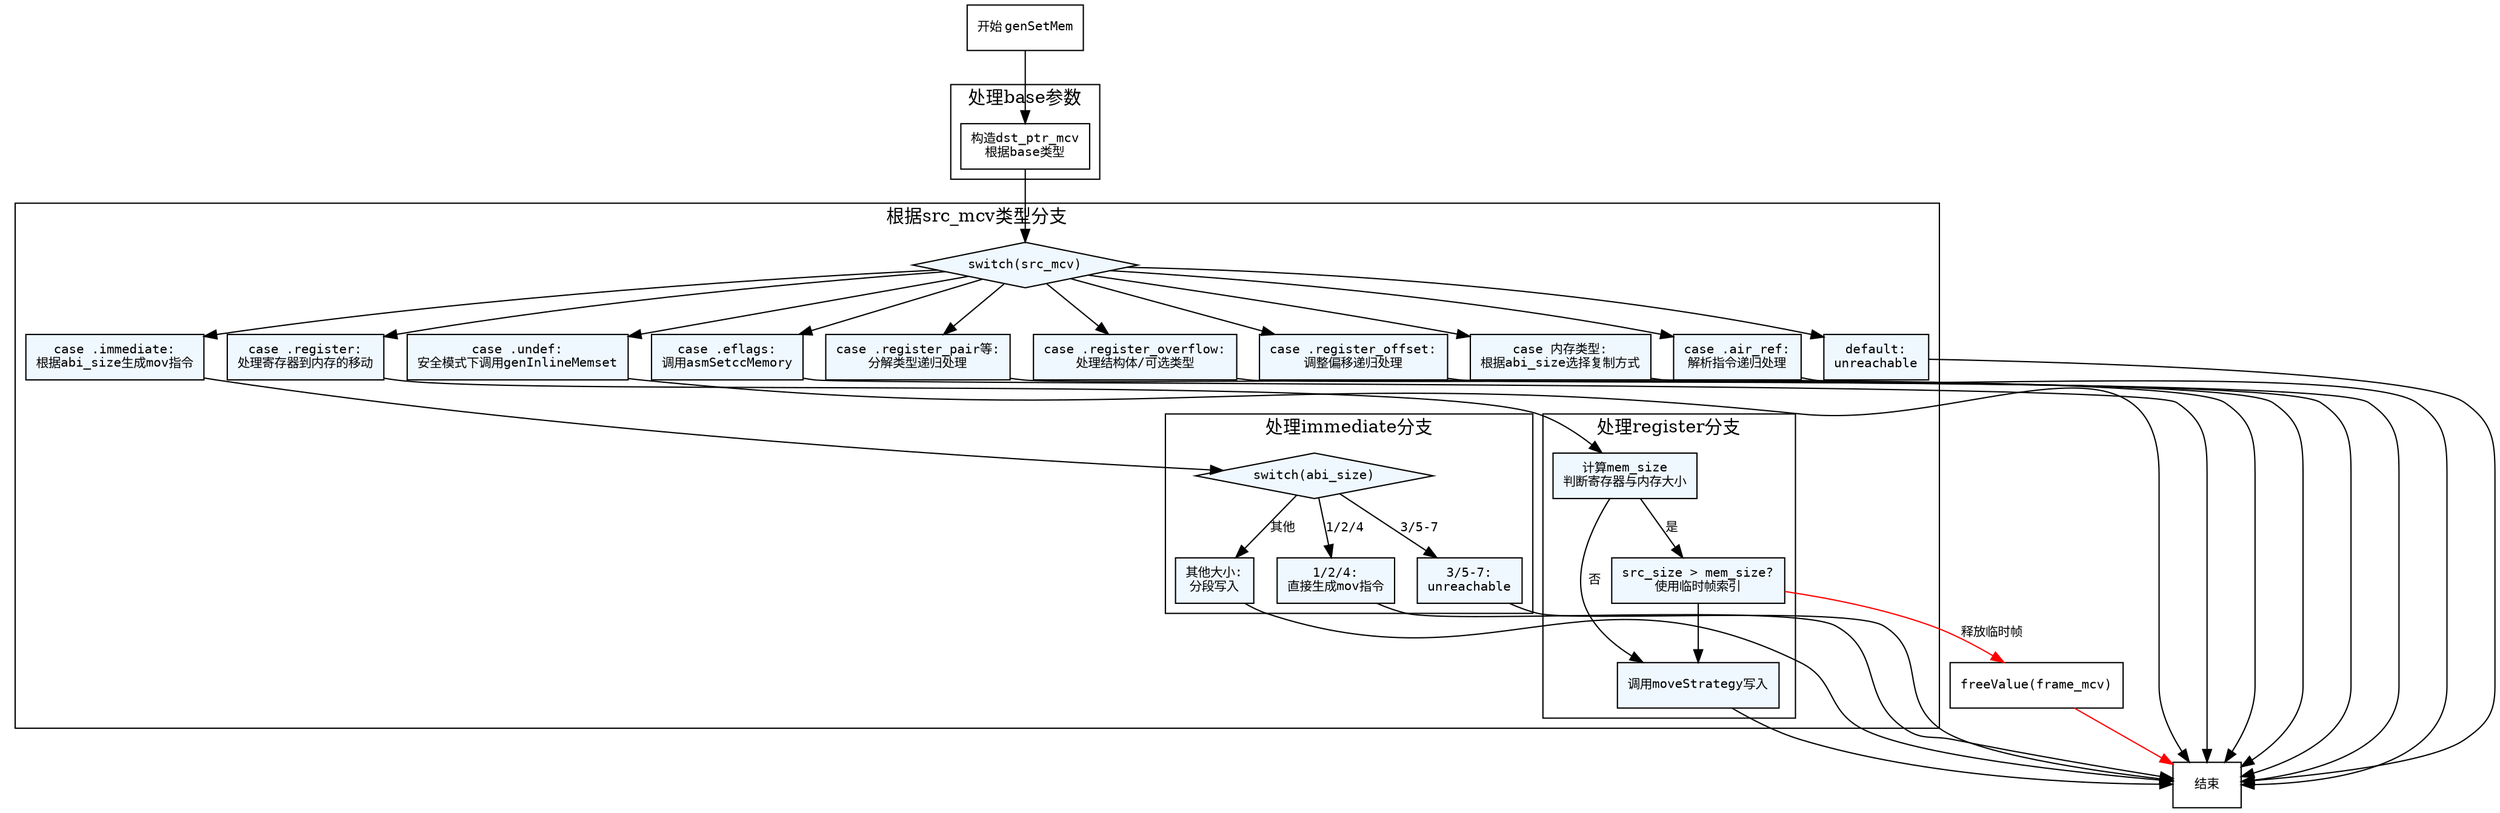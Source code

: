 
digraph genSetMem {
    node [shape=rectangle, fontname="Courier", fontsize=10];
    edge [fontname="Courier", fontsize=10];
    
    Start [label="开始 genSetMem"];
    End [label="结束"];
    
    subgraph cluster_base_handling {
        label="处理base参数";
        ComputeDstPtr [label="构造dst_ptr_mcv\n根据base类型"];
    }
    
    subgraph cluster_switch_src_mcv {
        label="根据src_mcv类型分支";
        node [style=filled, fillcolor="#F0F8FF"];
        
        SwitchSrcMCV [label="switch(src_mcv)", shape=diamond];
        
        // 分支节点
        CaseUndef [label="case .undef:\n安全模式下调用genInlineMemset"];
        CaseImmediate [label="case .immediate:\n根据abi_size生成mov指令"];
        CaseEflags [label="case .eflags:\n调用asmSetccMemory"];
        CaseRegister [label="case .register:\n处理寄存器到内存的移动"];
        CaseRegisterPair [label="case .register_pair等:\n分解类型递归处理"];
        CaseRegOverflow [label="case .register_overflow:\n处理结构体/可选类型"];
        CaseRegOffset [label="case .register_offset:\n调整偏移递归处理"];
        CaseMemory [label="case 内存类型:\n根据abi_size选择复制方式"];
        CaseAirRef [label="case .air_ref:\n解析指令递归处理"];
        DefaultUnreachable [label="default:\nunreachable"];
        
        // 子分支处理
        subgraph cluster_immediate_handling {
            label="处理immediate分支";
            ImmediateSwitchSize [label="switch(abi_size)", shape=diamond];
            Size124 [label="1/2/4:\n直接生成mov指令"];
            Size357 [label="3/5-7:\nunreachable"];
            SizeOther [label="其他大小:\n分段写入"];
        }
        
        subgraph cluster_register_handling {
            label="处理register分支";
            CheckMemSize [label="计算mem_size\n判断寄存器与内存大小"];
            BiggerThanMem [label="src_size > mem_size?\n使用临时帧索引"];
            CopyViaStrategy [label="调用moveStrategy写入"];
        }
    }
    
    // 主流程连接
    Start -> ComputeDstPtr -> SwitchSrcMCV;
    
    // 分支连接
    SwitchSrcMCV -> CaseUndef;
    SwitchSrcMCV -> CaseImmediate;
    SwitchSrcMCV -> CaseEflags;
    SwitchSrcMCV -> CaseRegister;
    SwitchSrcMCV -> CaseRegisterPair;
    SwitchSrcMCV -> CaseRegOverflow;
    SwitchSrcMCV -> CaseRegOffset;
    SwitchSrcMCV -> CaseMemory;
    SwitchSrcMCV -> CaseAirRef;
    SwitchSrcMCV -> DefaultUnreachable;
    
    // immediate子分支
    CaseImmediate -> ImmediateSwitchSize;
    ImmediateSwitchSize -> Size124 [label="1/2/4"];
    ImmediateSwitchSize -> Size357 [label="3/5-7"];
    ImmediateSwitchSize -> SizeOther [label="其他"];
    Size124 -> End;
    Size357 -> End;
    SizeOther -> End;
    
    // register子分支
    CaseRegister -> CheckMemSize;
    CheckMemSize -> BiggerThanMem [label="是"];
    CheckMemSize -> CopyViaStrategy [label="否"];
    BiggerThanMem -> CopyViaStrategy -> End;
    
    // 其他分支连接
    CaseUndef -> End;
    CaseEflags -> End;
    CaseRegisterPair -> End;
    CaseRegOverflow -> End;
    CaseRegOffset -> End;
    CaseMemory -> End;
    CaseAirRef -> End;
    DefaultUnreachable -> End;
    
    // 错误处理和资源释放
    edge [color=red];
    BiggerThanMem -> "freeValue(frame_mcv)" [label="释放临时帧"];
    "freeValue(frame_mcv)" -> End;
}
